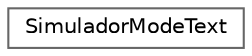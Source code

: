 digraph "Graphical Class Hierarchy"
{
 // LATEX_PDF_SIZE
  bgcolor="transparent";
  edge [fontname=Helvetica,fontsize=10,labelfontname=Helvetica,labelfontsize=10];
  node [fontname=Helvetica,fontsize=10,shape=box,height=0.2,width=0.4];
  rankdir="LR";
  Node0 [id="Node000000",label="SimuladorModeText",height=0.2,width=0.4,color="grey40", fillcolor="white", style="filled",URL="$class_simulador_mode_text.html",tooltip="Aquí farem la simulació dels fitxers que be water entri per tal de poder fer el graph."];
}
